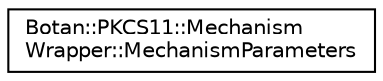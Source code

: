 digraph "Graphical Class Hierarchy"
{
  edge [fontname="Helvetica",fontsize="10",labelfontname="Helvetica",labelfontsize="10"];
  node [fontname="Helvetica",fontsize="10",shape=record];
  rankdir="LR";
  Node0 [label="Botan::PKCS11::Mechanism\lWrapper::MechanismParameters",height=0.2,width=0.4,color="black", fillcolor="white", style="filled",URL="$union_botan_1_1_p_k_c_s11_1_1_mechanism_wrapper_1_1_mechanism_parameters.html",tooltip="Holds the mechanism parameters for OEAP, PSS and ECDH. "];
}

